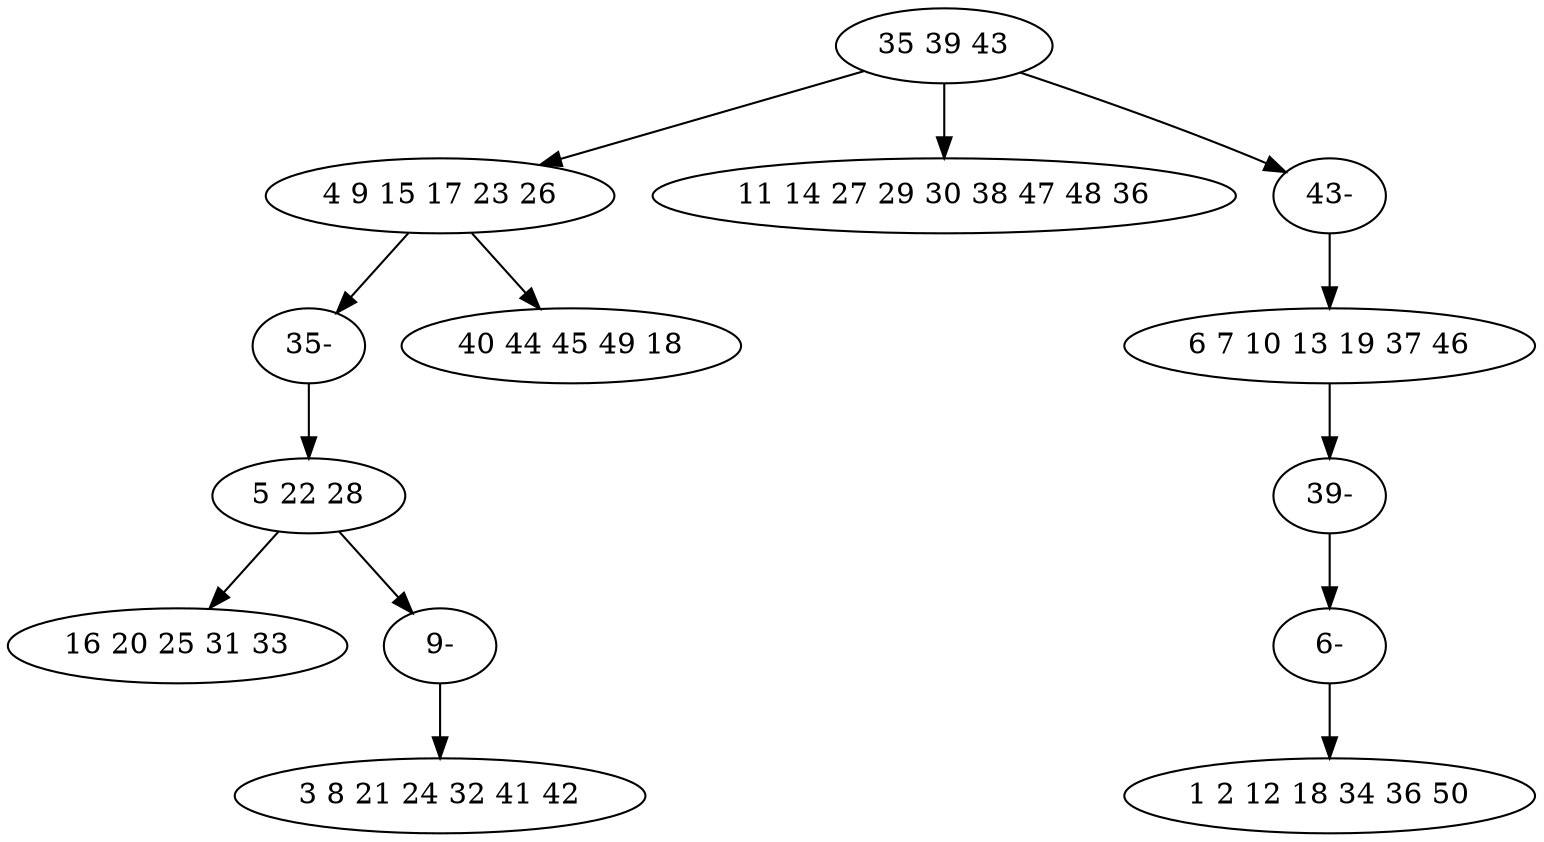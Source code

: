 digraph true_tree {
	"0" -> "1"
	"0" -> "2"
	"0" -> "12"
	"1" -> "11"
	"1" -> "5"
	"4" -> "6"
	"4" -> "10"
	"3" -> "9"
	"9" -> "13"
	"10" -> "7"
	"11" -> "4"
	"12" -> "3"
	"13" -> "8"
	"0" [label="35 39 43"];
	"1" [label="4 9 15 17 23 26"];
	"2" [label="11 14 27 29 30 38 47 48 36"];
	"3" [label="6 7 10 13 19 37 46"];
	"4" [label="5 22 28"];
	"5" [label="40 44 45 49 18"];
	"6" [label="16 20 25 31 33"];
	"7" [label="3 8 21 24 32 41 42"];
	"8" [label="1 2 12 18 34 36 50"];
	"9" [label="39-"];
	"10" [label="9-"];
	"11" [label="35-"];
	"12" [label="43-"];
	"13" [label="6-"];
}
